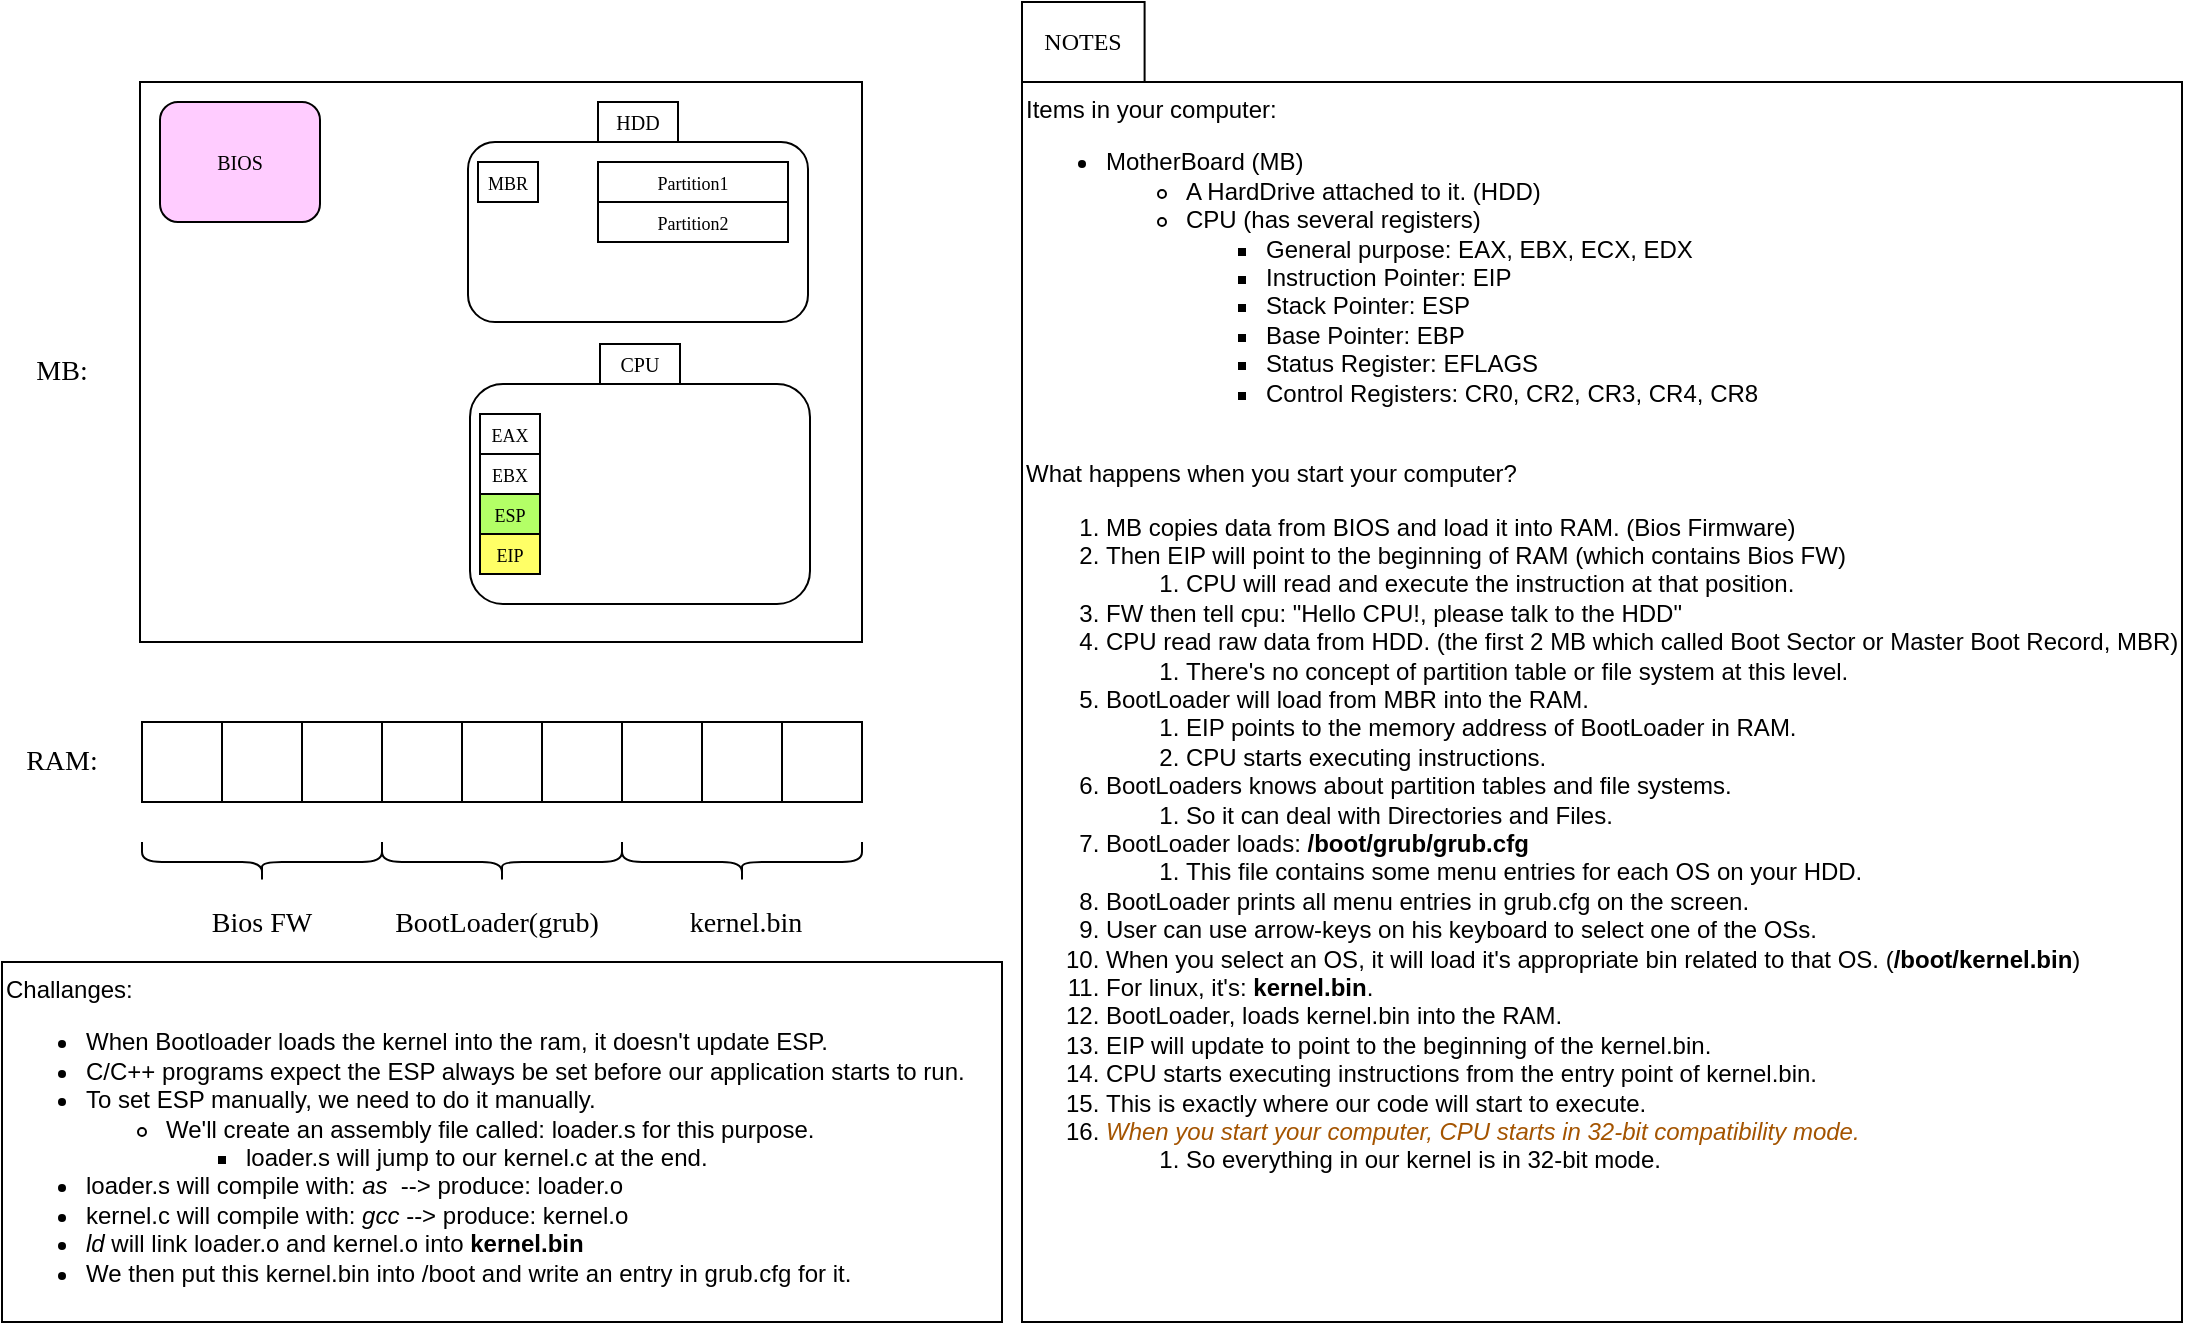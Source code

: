 <mxfile version="28.0.6">
  <diagram name="Page-1" id="ftl8nT4EawvvsuoXcHAU">
    <mxGraphModel dx="1663" dy="891" grid="1" gridSize="10" guides="1" tooltips="1" connect="1" arrows="1" fold="1" page="1" pageScale="1" pageWidth="850" pageHeight="1100" math="0" shadow="0">
      <root>
        <mxCell id="0" />
        <mxCell id="1" parent="0" />
        <mxCell id="fnOl9dyTfOavL_5eINVU-1" value="" style="rounded=0;whiteSpace=wrap;html=1;" parent="1" vertex="1">
          <mxGeometry x="79" y="40" width="361" height="280" as="geometry" />
        </mxCell>
        <mxCell id="fnOl9dyTfOavL_5eINVU-2" value="&lt;font style=&quot;font-size: 10px;&quot; face=&quot;ubuntu&quot;&gt;BIOS&lt;/font&gt;" style="rounded=1;whiteSpace=wrap;html=1;fillColor=#FFCCFF;" parent="1" vertex="1">
          <mxGeometry x="89" y="50" width="80" height="60" as="geometry" />
        </mxCell>
        <mxCell id="Gdn8Q-cJP8ju7WS-vJdH-10" value="" style="rounded=0;whiteSpace=wrap;html=1;" parent="1" vertex="1">
          <mxGeometry x="80" y="360" width="40" height="40" as="geometry" />
        </mxCell>
        <mxCell id="Gdn8Q-cJP8ju7WS-vJdH-11" value="" style="rounded=0;whiteSpace=wrap;html=1;" parent="1" vertex="1">
          <mxGeometry x="120" y="360" width="40" height="40" as="geometry" />
        </mxCell>
        <mxCell id="Gdn8Q-cJP8ju7WS-vJdH-12" value="" style="rounded=0;whiteSpace=wrap;html=1;" parent="1" vertex="1">
          <mxGeometry x="160" y="360" width="40" height="40" as="geometry" />
        </mxCell>
        <mxCell id="Gdn8Q-cJP8ju7WS-vJdH-13" value="" style="rounded=0;whiteSpace=wrap;html=1;" parent="1" vertex="1">
          <mxGeometry x="200" y="360" width="40" height="40" as="geometry" />
        </mxCell>
        <mxCell id="Gdn8Q-cJP8ju7WS-vJdH-14" value="" style="rounded=0;whiteSpace=wrap;html=1;" parent="1" vertex="1">
          <mxGeometry x="240" y="360" width="40" height="40" as="geometry" />
        </mxCell>
        <mxCell id="Gdn8Q-cJP8ju7WS-vJdH-15" value="" style="rounded=0;whiteSpace=wrap;html=1;" parent="1" vertex="1">
          <mxGeometry x="280" y="360" width="40" height="40" as="geometry" />
        </mxCell>
        <mxCell id="Gdn8Q-cJP8ju7WS-vJdH-16" value="" style="rounded=0;whiteSpace=wrap;html=1;" parent="1" vertex="1">
          <mxGeometry x="320" y="360" width="40" height="40" as="geometry" />
        </mxCell>
        <mxCell id="Gdn8Q-cJP8ju7WS-vJdH-17" value="" style="rounded=0;whiteSpace=wrap;html=1;" parent="1" vertex="1">
          <mxGeometry x="360" y="360" width="40" height="40" as="geometry" />
        </mxCell>
        <mxCell id="Gdn8Q-cJP8ju7WS-vJdH-18" value="" style="rounded=0;whiteSpace=wrap;html=1;" parent="1" vertex="1">
          <mxGeometry x="400" y="360" width="40" height="40" as="geometry" />
        </mxCell>
        <mxCell id="Gdn8Q-cJP8ju7WS-vJdH-21" value="" style="shape=curlyBracket;whiteSpace=wrap;html=1;rounded=1;labelPosition=left;verticalLabelPosition=middle;align=right;verticalAlign=middle;rotation=-90;" parent="1" vertex="1">
          <mxGeometry x="130" y="370" width="20" height="120" as="geometry" />
        </mxCell>
        <mxCell id="Gdn8Q-cJP8ju7WS-vJdH-22" value="" style="shape=curlyBracket;whiteSpace=wrap;html=1;rounded=1;labelPosition=left;verticalLabelPosition=middle;align=right;verticalAlign=middle;rotation=-90;" parent="1" vertex="1">
          <mxGeometry x="250" y="370" width="20" height="120" as="geometry" />
        </mxCell>
        <mxCell id="Gdn8Q-cJP8ju7WS-vJdH-23" value="" style="shape=curlyBracket;whiteSpace=wrap;html=1;rounded=1;labelPosition=left;verticalLabelPosition=middle;align=right;verticalAlign=middle;rotation=-90;" parent="1" vertex="1">
          <mxGeometry x="370" y="370" width="20" height="120" as="geometry" />
        </mxCell>
        <mxCell id="Gdn8Q-cJP8ju7WS-vJdH-24" value="&lt;font face=&quot;ubuntu&quot; style=&quot;font-size: 14px;&quot;&gt;RAM:&lt;/font&gt;" style="text;html=1;align=center;verticalAlign=middle;whiteSpace=wrap;rounded=0;" parent="1" vertex="1">
          <mxGeometry x="10" y="365" width="60" height="30" as="geometry" />
        </mxCell>
        <mxCell id="Gdn8Q-cJP8ju7WS-vJdH-25" value="&lt;font face=&quot;ubuntu&quot; style=&quot;font-size: 14px;&quot;&gt;MB:&lt;/font&gt;" style="text;html=1;align=center;verticalAlign=middle;whiteSpace=wrap;rounded=0;" parent="1" vertex="1">
          <mxGeometry x="10" y="170" width="60" height="30" as="geometry" />
        </mxCell>
        <mxCell id="Gdn8Q-cJP8ju7WS-vJdH-26" value="" style="group" parent="1" vertex="1" connectable="0">
          <mxGeometry x="244" y="171" width="170" height="130" as="geometry" />
        </mxCell>
        <mxCell id="fnOl9dyTfOavL_5eINVU-11" value="" style="rounded=1;whiteSpace=wrap;html=1;" parent="Gdn8Q-cJP8ju7WS-vJdH-26" vertex="1">
          <mxGeometry y="20" width="170" height="110" as="geometry" />
        </mxCell>
        <mxCell id="Gdn8Q-cJP8ju7WS-vJdH-1" value="&lt;p style=&quot;white-space-collapse: preserve;&quot; dir=&quot;auto&quot;&gt;&lt;font face=&quot;ubuntu&quot; style=&quot;font-size: 9px;&quot;&gt;EAX&lt;/font&gt;&lt;/p&gt;" style="rounded=0;whiteSpace=wrap;html=1;" parent="Gdn8Q-cJP8ju7WS-vJdH-26" vertex="1">
          <mxGeometry x="5" y="35" width="30" height="20" as="geometry" />
        </mxCell>
        <mxCell id="Gdn8Q-cJP8ju7WS-vJdH-2" value="&lt;p style=&quot;white-space-collapse: preserve;&quot; dir=&quot;auto&quot;&gt;&lt;font face=&quot;ubuntu&quot; style=&quot;font-size: 9px;&quot;&gt;EBX&lt;/font&gt;&lt;/p&gt;" style="rounded=0;whiteSpace=wrap;html=1;" parent="Gdn8Q-cJP8ju7WS-vJdH-26" vertex="1">
          <mxGeometry x="5" y="55" width="30" height="20" as="geometry" />
        </mxCell>
        <mxCell id="Gdn8Q-cJP8ju7WS-vJdH-3" value="&lt;p style=&quot;white-space-collapse: preserve;&quot; dir=&quot;auto&quot;&gt;&lt;font face=&quot;ubuntu&quot; style=&quot;font-size: 9px;&quot;&gt;EIP&lt;/font&gt;&lt;/p&gt;" style="rounded=0;whiteSpace=wrap;html=1;fillColor=#FFFF66;" parent="Gdn8Q-cJP8ju7WS-vJdH-26" vertex="1">
          <mxGeometry x="5" y="95" width="30" height="20" as="geometry" />
        </mxCell>
        <mxCell id="Gdn8Q-cJP8ju7WS-vJdH-4" value="&lt;p style=&quot;white-space-collapse: preserve;&quot; dir=&quot;auto&quot;&gt;&lt;font face=&quot;ubuntu&quot; style=&quot;font-size: 9px;&quot;&gt;ESP&lt;/font&gt;&lt;/p&gt;" style="rounded=0;whiteSpace=wrap;html=1;fillColor=#B3FF66;" parent="Gdn8Q-cJP8ju7WS-vJdH-26" vertex="1">
          <mxGeometry x="5" y="75" width="30" height="20" as="geometry" />
        </mxCell>
        <mxCell id="Gdn8Q-cJP8ju7WS-vJdH-5" value="&lt;font style=&quot;font-size: 10px;&quot; face=&quot;ubuntu&quot;&gt;CPU&lt;/font&gt;" style="text;html=1;align=center;verticalAlign=middle;whiteSpace=wrap;rounded=0;strokeColor=#000000;" parent="Gdn8Q-cJP8ju7WS-vJdH-26" vertex="1">
          <mxGeometry x="65" width="40" height="20" as="geometry" />
        </mxCell>
        <mxCell id="Gdn8Q-cJP8ju7WS-vJdH-27" value="" style="group" parent="1" vertex="1" connectable="0">
          <mxGeometry x="243" y="50" width="170" height="110" as="geometry" />
        </mxCell>
        <mxCell id="fnOl9dyTfOavL_5eINVU-10" value="" style="rounded=1;whiteSpace=wrap;html=1;" parent="Gdn8Q-cJP8ju7WS-vJdH-27" vertex="1">
          <mxGeometry y="20" width="170" height="90" as="geometry" />
        </mxCell>
        <mxCell id="fnOl9dyTfOavL_5eINVU-12" value="&lt;font style=&quot;font-size: 10px;&quot; face=&quot;ubuntu&quot;&gt;HDD&lt;/font&gt;" style="text;html=1;align=center;verticalAlign=middle;whiteSpace=wrap;rounded=0;strokeColor=#000000;" parent="Gdn8Q-cJP8ju7WS-vJdH-27" vertex="1">
          <mxGeometry x="65" width="40" height="20" as="geometry" />
        </mxCell>
        <mxCell id="Gdn8Q-cJP8ju7WS-vJdH-7" value="&lt;p style=&quot;white-space-collapse: preserve;&quot; dir=&quot;auto&quot;&gt;&lt;font face=&quot;ubuntu&quot; style=&quot;font-size: 9px;&quot;&gt;MBR&lt;/font&gt;&lt;/p&gt;" style="rounded=0;whiteSpace=wrap;html=1;" parent="Gdn8Q-cJP8ju7WS-vJdH-27" vertex="1">
          <mxGeometry x="5" y="30" width="30" height="20" as="geometry" />
        </mxCell>
        <mxCell id="Gdn8Q-cJP8ju7WS-vJdH-8" value="&lt;p style=&quot;white-space-collapse: preserve;&quot; dir=&quot;auto&quot;&gt;&lt;font face=&quot;ubuntu&quot; style=&quot;font-size: 9px;&quot;&gt;Partition1&lt;/font&gt;&lt;/p&gt;" style="rounded=0;whiteSpace=wrap;html=1;" parent="Gdn8Q-cJP8ju7WS-vJdH-27" vertex="1">
          <mxGeometry x="65" y="30" width="95" height="20" as="geometry" />
        </mxCell>
        <mxCell id="Gdn8Q-cJP8ju7WS-vJdH-9" value="&lt;p style=&quot;white-space-collapse: preserve;&quot; dir=&quot;auto&quot;&gt;&lt;span style=&quot;font-family: ubuntu; font-size: 9px;&quot;&gt;Partition2&lt;/span&gt;&lt;/p&gt;" style="rounded=0;whiteSpace=wrap;html=1;" parent="Gdn8Q-cJP8ju7WS-vJdH-27" vertex="1">
          <mxGeometry x="65" y="50" width="95" height="20" as="geometry" />
        </mxCell>
        <mxCell id="Gdn8Q-cJP8ju7WS-vJdH-28" value="&lt;font face=&quot;ubuntu&quot; style=&quot;font-size: 14px;&quot;&gt;BootLoader(grub)&lt;/font&gt;" style="text;html=1;align=center;verticalAlign=middle;whiteSpace=wrap;rounded=0;" parent="1" vertex="1">
          <mxGeometry x="186.5" y="446" width="140.5" height="30" as="geometry" />
        </mxCell>
        <mxCell id="Gdn8Q-cJP8ju7WS-vJdH-29" value="&lt;font face=&quot;ubuntu&quot; style=&quot;font-size: 14px;&quot;&gt;kernel.bin&lt;/font&gt;" style="text;html=1;align=center;verticalAlign=middle;whiteSpace=wrap;rounded=0;" parent="1" vertex="1">
          <mxGeometry x="337" y="446" width="90" height="30" as="geometry" />
        </mxCell>
        <mxCell id="Gdn8Q-cJP8ju7WS-vJdH-36" value="&lt;font face=&quot;ubuntu&quot; style=&quot;font-size: 14px;&quot;&gt;Bios FW&lt;/font&gt;" style="text;html=1;align=center;verticalAlign=middle;whiteSpace=wrap;rounded=0;" parent="1" vertex="1">
          <mxGeometry x="110" y="446" width="60" height="30" as="geometry" />
        </mxCell>
        <mxCell id="Gdn8Q-cJP8ju7WS-vJdH-32" value="&lt;font face=&quot;ubuntu&quot;&gt;NOTES&lt;/font&gt;" style="rounded=0;whiteSpace=wrap;html=1;" parent="1" vertex="1">
          <mxGeometry x="520" width="61.299" height="40" as="geometry" />
        </mxCell>
        <mxCell id="Gdn8Q-cJP8ju7WS-vJdH-35" value="&lt;div&gt;Items in your computer:&lt;/div&gt;&lt;div&gt;&lt;ul&gt;&lt;li&gt;MotherBoard (MB)&lt;/li&gt;&lt;ul&gt;&lt;li&gt;A HardDrive attached to it. (HDD)&lt;/li&gt;&lt;li&gt;CPU (has several registers)&lt;/li&gt;&lt;ul&gt;&lt;li&gt;General purpose: EAX, EBX, ECX, EDX&lt;/li&gt;&lt;li&gt;Instruction Pointer: EIP&lt;/li&gt;&lt;li&gt;Stack Pointer: ESP&lt;/li&gt;&lt;li&gt;Base Pointer: EBP&lt;/li&gt;&lt;li&gt;Status Register: EFLAGS&lt;/li&gt;&lt;li&gt;Control Registers: CR0, CR2, CR3, CR4, CR8&lt;/li&gt;&lt;/ul&gt;&lt;/ul&gt;&lt;/ul&gt;&lt;div&gt;&lt;br&gt;&lt;/div&gt;&lt;/div&gt;&lt;div&gt;What happens when you start your computer?&lt;br&gt;&lt;ol&gt;&lt;li&gt;&lt;span style=&quot;background-color: transparent; color: light-dark(rgb(0, 0, 0), rgb(255, 255, 255));&quot;&gt;MB copies data from BIOS and load it into RAM. (Bios Firmware)&lt;/span&gt;&lt;/li&gt;&lt;li&gt;Then EIP will point to the beginning of RAM (which contains Bios FW)&lt;/li&gt;&lt;ol&gt;&lt;li&gt;CPU will read and execute the instruction at that position.&lt;/li&gt;&lt;/ol&gt;&lt;li&gt;FW then tell cpu: &quot;Hello CPU!, please talk to the HDD&quot;&lt;/li&gt;&lt;li&gt;CPU read raw data from HDD. (the first 2 MB which called Boot Sector or Master Boot Record, MBR)&lt;/li&gt;&lt;ol&gt;&lt;li&gt;There&#39;s no concept of partition table or file system at this level.&lt;/li&gt;&lt;/ol&gt;&lt;li&gt;&lt;span style=&quot;background-color: transparent; color: light-dark(rgb(0, 0, 0), rgb(255, 255, 255));&quot;&gt;BootLoader will load from MBR into the RAM.&lt;/span&gt;&lt;/li&gt;&lt;ol&gt;&lt;li&gt;EIP points to the memory address of BootLoader in RAM.&lt;/li&gt;&lt;li&gt;CPU starts executing instructions.&lt;/li&gt;&lt;/ol&gt;&lt;li&gt;&lt;span style=&quot;background-color: transparent; color: light-dark(rgb(0, 0, 0), rgb(255, 255, 255));&quot;&gt;BootLoaders knows about partition tables and file systems.&lt;/span&gt;&lt;/li&gt;&lt;ol&gt;&lt;li&gt;So it can deal with Directories and Files.&lt;/li&gt;&lt;/ol&gt;&lt;li&gt;BootLoader loads: &lt;b&gt;/boot/grub/grub.cfg&lt;/b&gt;&lt;/li&gt;&lt;ol&gt;&lt;li&gt;This file contains some menu entries for each OS on your HDD.&lt;/li&gt;&lt;/ol&gt;&lt;li&gt;&lt;span style=&quot;background-color: transparent; color: light-dark(rgb(0, 0, 0), rgb(255, 255, 255));&quot;&gt;BootLoader prints all menu entries in grub.cfg on the screen.&amp;nbsp;&lt;/span&gt;&lt;/li&gt;&lt;li&gt;&lt;span style=&quot;background-color: transparent; color: light-dark(rgb(0, 0, 0), rgb(255, 255, 255));&quot;&gt;User can use arrow-keys on his keyboard to select one of the OSs.&lt;/span&gt;&lt;/li&gt;&lt;li&gt;&lt;span style=&quot;background-color: transparent; color: light-dark(rgb(0, 0, 0), rgb(255, 255, 255));&quot;&gt;When you select an OS, it will load it&#39;s appropriate bin related to that OS. (&lt;b&gt;/boot/kernel.bin&lt;/b&gt;)&lt;/span&gt;&lt;/li&gt;&lt;li&gt;&lt;span style=&quot;background-color: transparent; color: light-dark(rgb(0, 0, 0), rgb(255, 255, 255));&quot;&gt;For linux, it&#39;s: &lt;b&gt;kernel.bin&lt;/b&gt;.&lt;/span&gt;&lt;/li&gt;&lt;li&gt;&lt;span style=&quot;background-color: transparent; color: light-dark(rgb(0, 0, 0), rgb(255, 255, 255));&quot;&gt;BootLoader, loads kernel.bin into the RAM.&lt;/span&gt;&lt;/li&gt;&lt;li&gt;&lt;span style=&quot;background-color: transparent; color: light-dark(rgb(0, 0, 0), rgb(255, 255, 255));&quot;&gt;EIP will update to point to the beginning of the kernel.bin.&lt;/span&gt;&lt;/li&gt;&lt;li&gt;&lt;span style=&quot;background-color: transparent; color: light-dark(rgb(0, 0, 0), rgb(255, 255, 255));&quot;&gt;CPU starts executing instructions from the entry point of kernel.bin.&lt;/span&gt;&lt;/li&gt;&lt;li&gt;This is exactly where our code will start to execute.&lt;/li&gt;&lt;li&gt;&lt;i&gt;&lt;font style=&quot;color: rgb(164, 84, 0);&quot;&gt;When you start your computer, CPU starts in 32-bit compatibility mode.&lt;/font&gt;&lt;/i&gt;&lt;/li&gt;&lt;ol&gt;&lt;li&gt;So everything in our kernel is in 32-bit mode.&lt;/li&gt;&lt;/ol&gt;&lt;/ol&gt;&lt;/div&gt;" style="rounded=0;whiteSpace=wrap;html=1;align=left;verticalAlign=top;" parent="1" vertex="1">
          <mxGeometry x="520" y="40" width="580" height="620" as="geometry" />
        </mxCell>
        <mxCell id="0AuABxBGHE9JzeNkAYb6-1" value="&lt;div&gt;&lt;span style=&quot;background-color: transparent; color: light-dark(rgb(0, 0, 0), rgb(255, 255, 255));&quot;&gt;Challanges:&lt;/span&gt;&lt;/div&gt;&lt;div&gt;&lt;ul&gt;&lt;li&gt;When Bootloader loads the kernel into the ram, it doesn&#39;t update ESP.&lt;/li&gt;&lt;li&gt;C/C++ programs expect the ESP always be set before our application starts to run.&lt;/li&gt;&lt;li&gt;To set ESP manually, we need to do it manually.&amp;nbsp;&lt;/li&gt;&lt;ul&gt;&lt;li&gt;We&#39;ll create an assembly file called: loader.s for this purpose.&lt;/li&gt;&lt;ul&gt;&lt;li&gt;loader.s will jump to our kernel.c at the end.&lt;/li&gt;&lt;/ul&gt;&lt;/ul&gt;&lt;li&gt;loader.s will compile with: &lt;i&gt;as&lt;/i&gt;&amp;nbsp; --&amp;gt; produce: loader.o&lt;/li&gt;&lt;li&gt;kernel.c will compile with: &lt;i&gt;gcc&lt;/i&gt; --&amp;gt; produce: kernel.o&lt;/li&gt;&lt;li&gt;&lt;i&gt;ld&lt;/i&gt; will link loader.o and kernel.o into &lt;b&gt;kernel.bin&lt;/b&gt;&lt;/li&gt;&lt;li&gt;We then put this kernel.bin into /boot and write an entry in grub.cfg for it.&lt;/li&gt;&lt;/ul&gt;&lt;/div&gt;" style="rounded=0;whiteSpace=wrap;html=1;align=left;verticalAlign=top;" parent="1" vertex="1">
          <mxGeometry x="10" y="480" width="500" height="180" as="geometry" />
        </mxCell>
      </root>
    </mxGraphModel>
  </diagram>
</mxfile>
